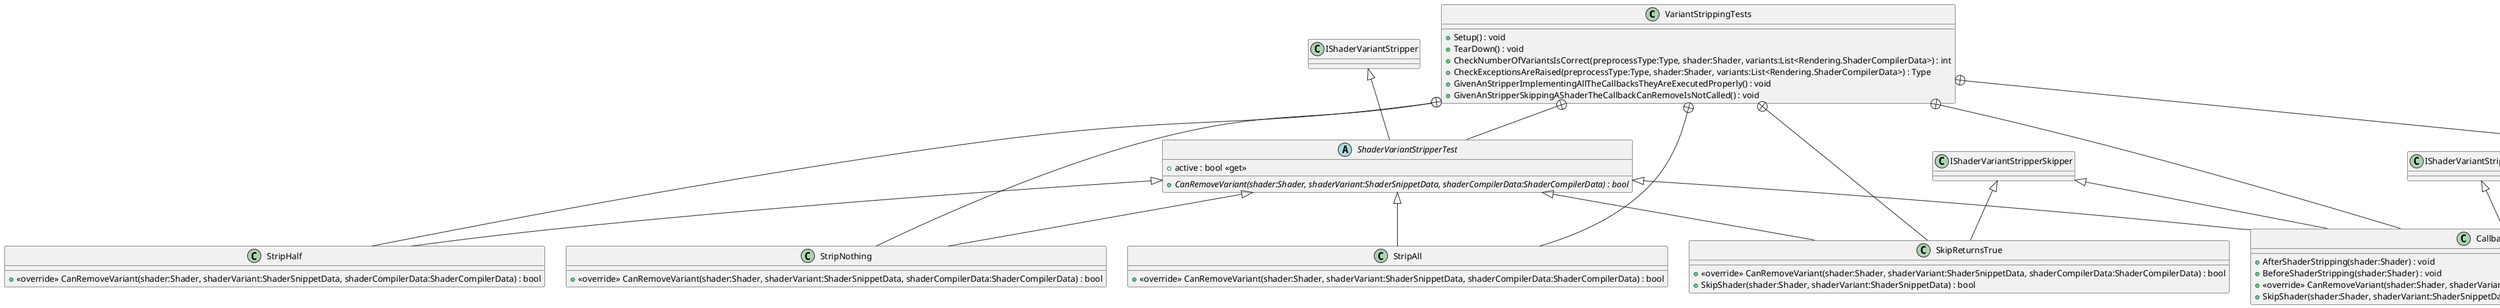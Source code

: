 @startuml
class VariantStrippingTests {
    + Setup() : void
    + TearDown() : void
    + CheckNumberOfVariantsIsCorrect(preprocessType:Type, shader:Shader, variants:List<Rendering.ShaderCompilerData>) : int
    + CheckExceptionsAreRaised(preprocessType:Type, shader:Shader, variants:List<Rendering.ShaderCompilerData>) : Type
    + GivenAnStripperImplementingAllTheCallbacksTheyAreExecutedProperly() : void
    + GivenAnStripperSkippingAShaderTheCallbackCanRemoveIsNotCalled() : void
}
abstract class ShaderVariantStripperTest {
    + active : bool <<get>>
    + {abstract} CanRemoveVariant(shader:Shader, shaderVariant:ShaderSnippetData, shaderCompilerData:ShaderCompilerData) : bool
}
class StripHalf {
    + <<override>> CanRemoveVariant(shader:Shader, shaderVariant:ShaderSnippetData, shaderCompilerData:ShaderCompilerData) : bool
}
class StripNothing {
    + <<override>> CanRemoveVariant(shader:Shader, shaderVariant:ShaderSnippetData, shaderCompilerData:ShaderCompilerData) : bool
}
class StripAll {
    + <<override>> CanRemoveVariant(shader:Shader, shaderVariant:ShaderSnippetData, shaderCompilerData:ShaderCompilerData) : bool
}
class CallbacksAreCalledStripper {
    + AfterShaderStripping(shader:Shader) : void
    + BeforeShaderStripping(shader:Shader) : void
    + <<override>> CanRemoveVariant(shader:Shader, shaderVariant:ShaderSnippetData, shaderCompilerData:ShaderCompilerData) : bool
    + SkipShader(shader:Shader, shaderVariant:ShaderSnippetData) : bool
}
class SkipReturnsTrue {
    + <<override>> CanRemoveVariant(shader:Shader, shaderVariant:ShaderSnippetData, shaderCompilerData:ShaderCompilerData) : bool
    + SkipShader(shader:Shader, shaderVariant:ShaderSnippetData) : bool
}
class ShaderPrepocessorTests {
    + ShaderPrepocessorTests(type:Type)
    + TryProcessShader(shader:Shader, snippet:ShaderSnippetData, inputData:IList<ShaderCompilerData>, error:Exception) : bool
}
class "ShaderPreprocessor`2"<T1,T2> {
}
VariantStrippingTests +-- ShaderVariantStripperTest
IShaderVariantStripper <|-- ShaderVariantStripperTest
VariantStrippingTests +-- StripHalf
ShaderVariantStripperTest <|-- StripHalf
VariantStrippingTests +-- StripNothing
ShaderVariantStripperTest <|-- StripNothing
VariantStrippingTests +-- StripAll
ShaderVariantStripperTest <|-- StripAll
VariantStrippingTests +-- CallbacksAreCalledStripper
ShaderVariantStripperTest <|-- CallbacksAreCalledStripper
IShaderVariantStripperScope <|-- CallbacksAreCalledStripper
IShaderVariantStripperSkipper <|-- CallbacksAreCalledStripper
VariantStrippingTests +-- SkipReturnsTrue
ShaderVariantStripperTest <|-- SkipReturnsTrue
IShaderVariantStripperSkipper <|-- SkipReturnsTrue
VariantStrippingTests +-- ShaderPrepocessorTests
"ShaderPreprocessor`2" "<Shader,ShaderSnippetData>" <|-- ShaderPrepocessorTests
@enduml
